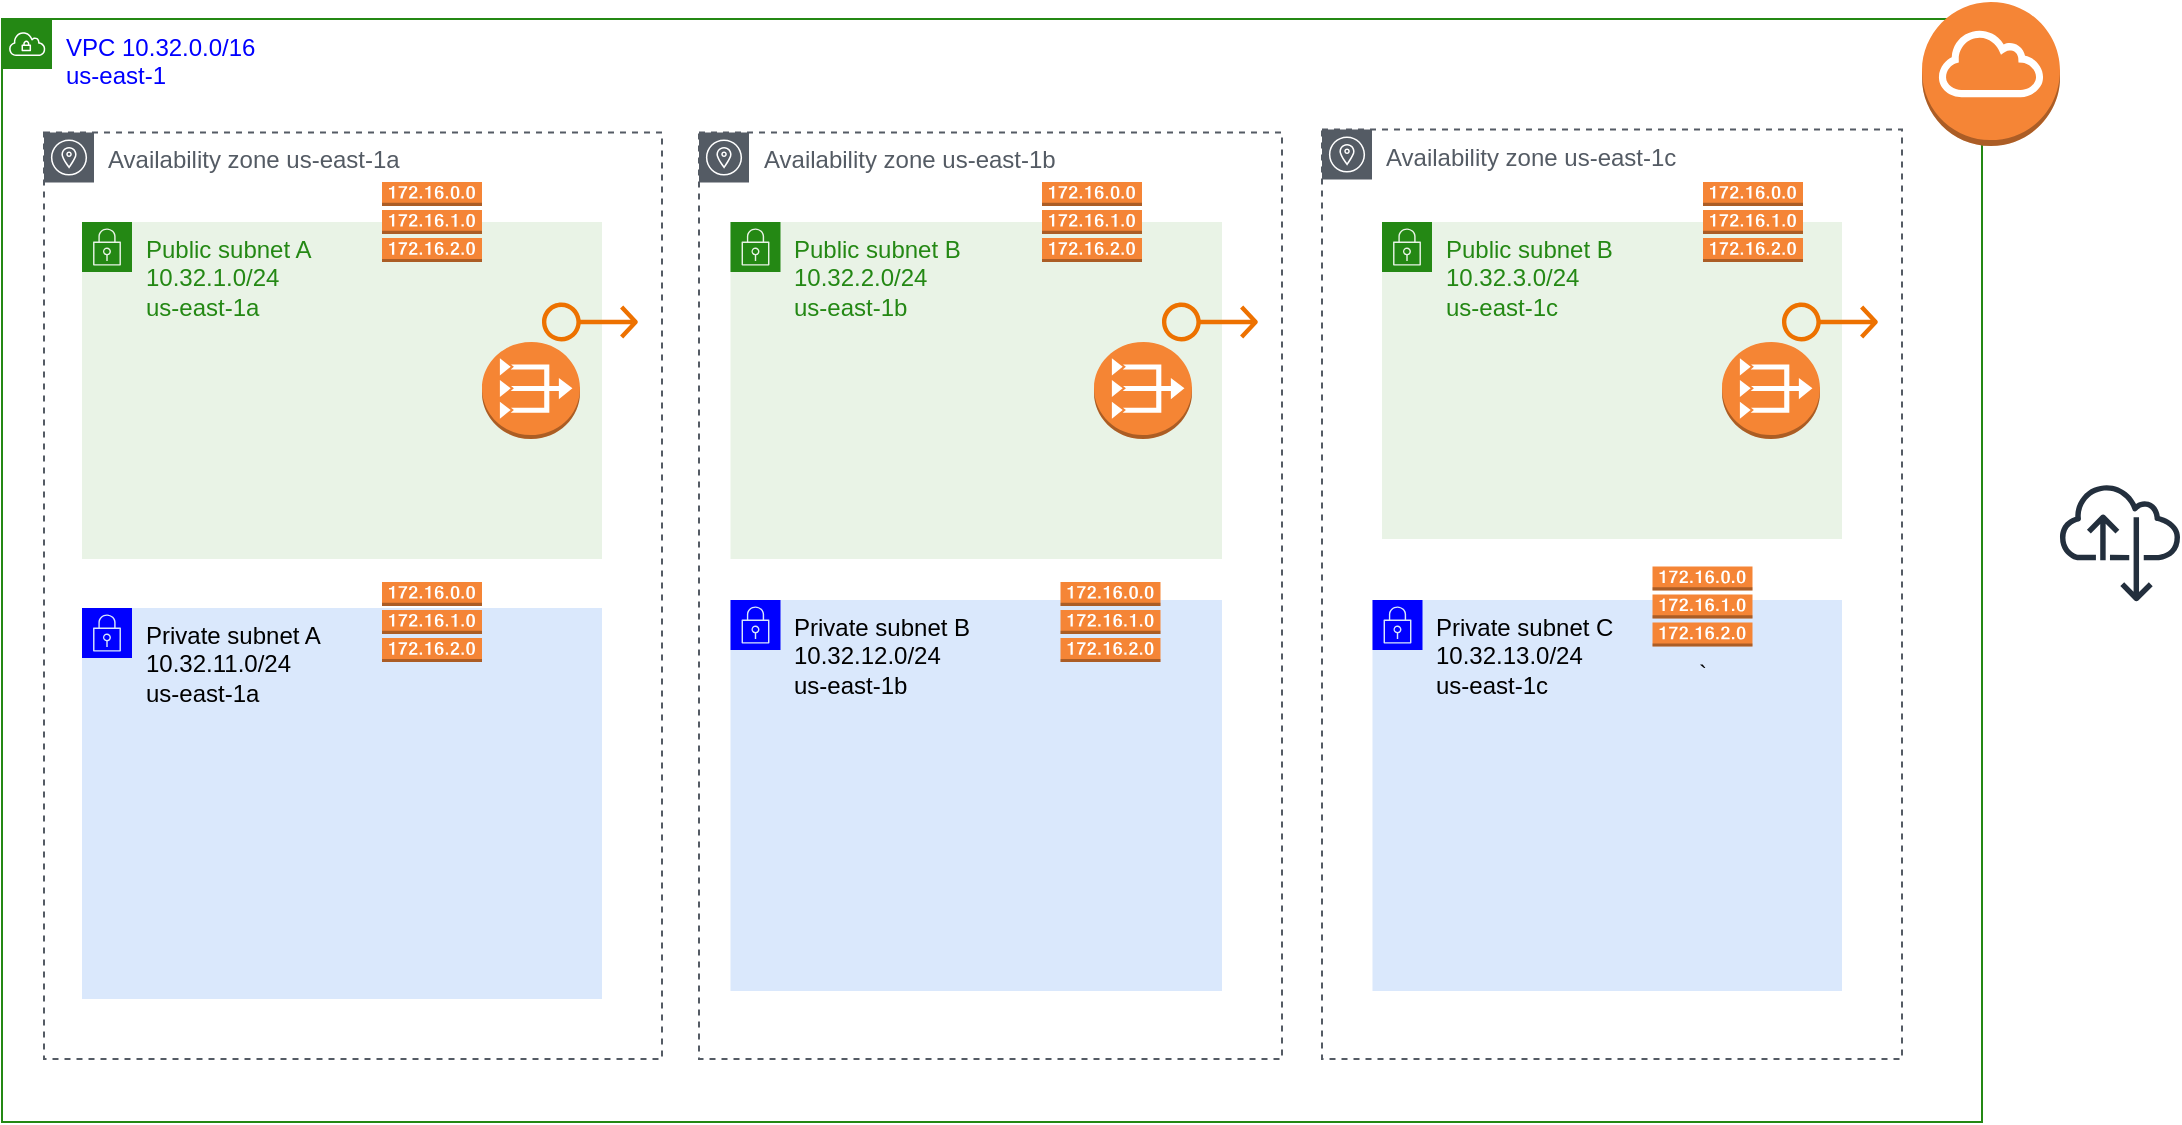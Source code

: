 <mxfile version="22.0.8" type="github">
  <diagram id="Ht1M8jgEwFfnCIfOTk4-" name="Page-1">
    <mxGraphModel dx="1604" dy="1660" grid="1" gridSize="10" guides="1" tooltips="1" connect="1" arrows="1" fold="1" page="1" pageScale="1" pageWidth="1169" pageHeight="827" math="0" shadow="0">
      <root>
        <mxCell id="0" />
        <mxCell id="1" parent="0" />
        <mxCell id="trIx7C1fxaMWtldnHz-Z-1" value="&lt;font color=&quot;#0000ff&quot;&gt;VPC 10.32.0.0/16&lt;br&gt;us-east-1&lt;br&gt;&lt;/font&gt;" style="points=[[0,0],[0.25,0],[0.5,0],[0.75,0],[1,0],[1,0.25],[1,0.5],[1,0.75],[1,1],[0.75,1],[0.5,1],[0.25,1],[0,1],[0,0.75],[0,0.5],[0,0.25]];outlineConnect=0;gradientColor=none;html=1;whiteSpace=wrap;fontSize=12;fontStyle=0;container=1;pointerEvents=0;collapsible=0;recursiveResize=0;shape=mxgraph.aws4.group;grIcon=mxgraph.aws4.group_vpc;strokeColor=#248814;fillColor=none;verticalAlign=top;align=left;spacingLeft=30;fontColor=#AAB7B8;dashed=0;" vertex="1" parent="1">
          <mxGeometry x="40" y="-801.5" width="990" height="551.5" as="geometry" />
        </mxCell>
        <mxCell id="trIx7C1fxaMWtldnHz-Z-2" value="Availability zone us-east-1a" style="sketch=0;outlineConnect=0;gradientColor=none;html=1;whiteSpace=wrap;fontSize=12;fontStyle=0;shape=mxgraph.aws4.group;grIcon=mxgraph.aws4.group_availability_zone;strokeColor=#545B64;fillColor=none;verticalAlign=top;align=left;spacingLeft=30;fontColor=#545B64;dashed=1;" vertex="1" parent="trIx7C1fxaMWtldnHz-Z-1">
          <mxGeometry x="21" y="56.75" width="309" height="463.25" as="geometry" />
        </mxCell>
        <mxCell id="trIx7C1fxaMWtldnHz-Z-3" value="Availability zone us-east-1b" style="sketch=0;outlineConnect=0;gradientColor=none;html=1;whiteSpace=wrap;fontSize=12;fontStyle=0;shape=mxgraph.aws4.group;grIcon=mxgraph.aws4.group_availability_zone;strokeColor=#545B64;fillColor=none;verticalAlign=top;align=left;spacingLeft=30;fontColor=#545B64;dashed=1;" vertex="1" parent="trIx7C1fxaMWtldnHz-Z-1">
          <mxGeometry x="348.5" y="56.75" width="291.5" height="463.25" as="geometry" />
        </mxCell>
        <mxCell id="trIx7C1fxaMWtldnHz-Z-6" value="Public subnet A&lt;br&gt;10.32.1.0/24&lt;br&gt;us-east-1a" style="points=[[0,0],[0.25,0],[0.5,0],[0.75,0],[1,0],[1,0.25],[1,0.5],[1,0.75],[1,1],[0.75,1],[0.5,1],[0.25,1],[0,1],[0,0.75],[0,0.5],[0,0.25]];outlineConnect=0;gradientColor=none;html=1;whiteSpace=wrap;fontSize=12;fontStyle=0;container=1;pointerEvents=0;collapsible=0;recursiveResize=0;shape=mxgraph.aws4.group;grIcon=mxgraph.aws4.group_security_group;grStroke=0;strokeColor=#248814;fillColor=#E9F3E6;verticalAlign=top;align=left;spacingLeft=30;fontColor=#248814;dashed=0;" vertex="1" parent="trIx7C1fxaMWtldnHz-Z-1">
          <mxGeometry x="40" y="101.5" width="260" height="168.5" as="geometry" />
        </mxCell>
        <mxCell id="trIx7C1fxaMWtldnHz-Z-20" value="" style="outlineConnect=0;dashed=0;verticalLabelPosition=bottom;verticalAlign=top;align=center;html=1;shape=mxgraph.aws3.route_table;fillColor=#F58536;gradientColor=none;" vertex="1" parent="trIx7C1fxaMWtldnHz-Z-6">
          <mxGeometry x="150" y="-20" width="50" height="40" as="geometry" />
        </mxCell>
        <mxCell id="trIx7C1fxaMWtldnHz-Z-8" value="Public subnet B&lt;br&gt;10.32.2.0/24&lt;br&gt;us-east-1b" style="points=[[0,0],[0.25,0],[0.5,0],[0.75,0],[1,0],[1,0.25],[1,0.5],[1,0.75],[1,1],[0.75,1],[0.5,1],[0.25,1],[0,1],[0,0.75],[0,0.5],[0,0.25]];outlineConnect=0;gradientColor=none;html=1;whiteSpace=wrap;fontSize=12;fontStyle=0;container=1;pointerEvents=0;collapsible=0;recursiveResize=0;shape=mxgraph.aws4.group;grIcon=mxgraph.aws4.group_security_group;grStroke=0;strokeColor=#248814;fillColor=#E9F3E6;verticalAlign=top;align=left;spacingLeft=30;fontColor=#248814;dashed=0;" vertex="1" parent="trIx7C1fxaMWtldnHz-Z-1">
          <mxGeometry x="364.25" y="101.5" width="245.75" height="168.5" as="geometry" />
        </mxCell>
        <mxCell id="trIx7C1fxaMWtldnHz-Z-24" value="" style="sketch=0;outlineConnect=0;fontColor=#232F3E;gradientColor=none;fillColor=#ED7100;strokeColor=none;dashed=0;verticalLabelPosition=bottom;verticalAlign=top;align=center;html=1;fontSize=12;fontStyle=0;aspect=fixed;pointerEvents=1;shape=mxgraph.aws4.elastic_ip_address;" vertex="1" parent="trIx7C1fxaMWtldnHz-Z-8">
          <mxGeometry x="215.75" y="40" width="48" height="20" as="geometry" />
        </mxCell>
        <mxCell id="trIx7C1fxaMWtldnHz-Z-15" value="" style="outlineConnect=0;dashed=0;verticalLabelPosition=bottom;verticalAlign=top;align=center;html=1;shape=mxgraph.aws3.vpc_nat_gateway;fillColor=#F58534;gradientColor=none;" vertex="1" parent="trIx7C1fxaMWtldnHz-Z-8">
          <mxGeometry x="181.75" y="60" width="49" height="48.5" as="geometry" />
        </mxCell>
        <mxCell id="trIx7C1fxaMWtldnHz-Z-21" value="" style="outlineConnect=0;dashed=0;verticalLabelPosition=bottom;verticalAlign=top;align=center;html=1;shape=mxgraph.aws3.route_table;fillColor=#F58536;gradientColor=none;" vertex="1" parent="trIx7C1fxaMWtldnHz-Z-8">
          <mxGeometry x="155.75" y="-20" width="50" height="40" as="geometry" />
        </mxCell>
        <mxCell id="trIx7C1fxaMWtldnHz-Z-9" value="Public subnet B&lt;br&gt;10.32.3.0/24&lt;br&gt;us-east-1c" style="points=[[0,0],[0.25,0],[0.5,0],[0.75,0],[1,0],[1,0.25],[1,0.5],[1,0.75],[1,1],[0.75,1],[0.5,1],[0.25,1],[0,1],[0,0.75],[0,0.5],[0,0.25]];outlineConnect=0;gradientColor=none;html=1;whiteSpace=wrap;fontSize=12;fontStyle=0;container=1;pointerEvents=0;collapsible=0;recursiveResize=0;shape=mxgraph.aws4.group;grIcon=mxgraph.aws4.group_security_group;grStroke=0;strokeColor=#248814;fillColor=#E9F3E6;verticalAlign=top;align=left;spacingLeft=30;fontColor=#248814;dashed=0;" vertex="1" parent="trIx7C1fxaMWtldnHz-Z-1">
          <mxGeometry x="690" y="101.5" width="230" height="158.5" as="geometry" />
        </mxCell>
        <mxCell id="trIx7C1fxaMWtldnHz-Z-19" value="" style="outlineConnect=0;dashed=0;verticalLabelPosition=bottom;verticalAlign=top;align=center;html=1;shape=mxgraph.aws3.route_table;fillColor=#F58536;gradientColor=none;" vertex="1" parent="trIx7C1fxaMWtldnHz-Z-9">
          <mxGeometry x="160.5" y="-20" width="50" height="40" as="geometry" />
        </mxCell>
        <mxCell id="trIx7C1fxaMWtldnHz-Z-10" value="Private subnet A&lt;br&gt;10.32.11.0/24&lt;br&gt;us-east-1a" style="points=[[0,0],[0.25,0],[0.5,0],[0.75,0],[1,0],[1,0.25],[1,0.5],[1,0.75],[1,1],[0.75,1],[0.5,1],[0.25,1],[0,1],[0,0.75],[0,0.5],[0,0.25]];outlineConnect=0;html=1;whiteSpace=wrap;fontSize=12;fontStyle=0;container=1;pointerEvents=0;collapsible=0;recursiveResize=0;shape=mxgraph.aws4.group;grIcon=mxgraph.aws4.group_security_group;grStroke=0;strokeColor=#0000FF;fillColor=#dae8fc;verticalAlign=top;align=left;spacingLeft=30;dashed=0;" vertex="1" parent="trIx7C1fxaMWtldnHz-Z-1">
          <mxGeometry x="40" y="294.5" width="260" height="195.5" as="geometry" />
        </mxCell>
        <mxCell id="trIx7C1fxaMWtldnHz-Z-11" value="Private subnet B&lt;br&gt;10.32.12.0/24&lt;br&gt;us-east-1b" style="points=[[0,0],[0.25,0],[0.5,0],[0.75,0],[1,0],[1,0.25],[1,0.5],[1,0.75],[1,1],[0.75,1],[0.5,1],[0.25,1],[0,1],[0,0.75],[0,0.5],[0,0.25]];outlineConnect=0;html=1;whiteSpace=wrap;fontSize=12;fontStyle=0;container=1;pointerEvents=0;collapsible=0;recursiveResize=0;shape=mxgraph.aws4.group;grIcon=mxgraph.aws4.group_security_group;grStroke=0;strokeColor=#0000FF;fillColor=#dae8fc;verticalAlign=top;align=left;spacingLeft=30;dashed=0;" vertex="1" parent="trIx7C1fxaMWtldnHz-Z-1">
          <mxGeometry x="364.25" y="290.5" width="245.75" height="195.5" as="geometry" />
        </mxCell>
        <mxCell id="trIx7C1fxaMWtldnHz-Z-17" value="" style="outlineConnect=0;dashed=0;verticalLabelPosition=bottom;verticalAlign=top;align=center;html=1;shape=mxgraph.aws3.route_table;fillColor=#F58536;gradientColor=none;" vertex="1" parent="trIx7C1fxaMWtldnHz-Z-11">
          <mxGeometry x="165" y="-9" width="50" height="40" as="geometry" />
        </mxCell>
        <mxCell id="trIx7C1fxaMWtldnHz-Z-13" value="" style="outlineConnect=0;dashed=0;verticalLabelPosition=bottom;verticalAlign=top;align=center;html=1;shape=mxgraph.aws3.route_table;fillColor=#F58536;gradientColor=none;" vertex="1" parent="trIx7C1fxaMWtldnHz-Z-1">
          <mxGeometry x="190" y="281.5" width="50" height="40" as="geometry" />
        </mxCell>
        <mxCell id="trIx7C1fxaMWtldnHz-Z-14" value="" style="outlineConnect=0;dashed=0;verticalLabelPosition=bottom;verticalAlign=top;align=center;html=1;shape=mxgraph.aws3.vpc_nat_gateway;fillColor=#F58534;gradientColor=none;" vertex="1" parent="trIx7C1fxaMWtldnHz-Z-1">
          <mxGeometry x="240" y="161.5" width="49" height="48.5" as="geometry" />
        </mxCell>
        <mxCell id="trIx7C1fxaMWtldnHz-Z-22" value="" style="sketch=0;outlineConnect=0;fontColor=#232F3E;gradientColor=none;fillColor=#ED7100;strokeColor=none;dashed=0;verticalLabelPosition=bottom;verticalAlign=top;align=center;html=1;fontSize=12;fontStyle=0;aspect=fixed;pointerEvents=1;shape=mxgraph.aws4.elastic_ip_address;" vertex="1" parent="trIx7C1fxaMWtldnHz-Z-1">
          <mxGeometry x="270" y="141.5" width="48" height="20" as="geometry" />
        </mxCell>
        <mxCell id="trIx7C1fxaMWtldnHz-Z-25" value="" style="sketch=0;outlineConnect=0;fontColor=#232F3E;gradientColor=none;fillColor=#ED7100;strokeColor=none;dashed=0;verticalLabelPosition=bottom;verticalAlign=top;align=center;html=1;fontSize=12;fontStyle=0;aspect=fixed;pointerEvents=1;shape=mxgraph.aws4.elastic_ip_address;" vertex="1" parent="trIx7C1fxaMWtldnHz-Z-1">
          <mxGeometry x="890" y="141.5" width="48" height="20" as="geometry" />
        </mxCell>
        <mxCell id="trIx7C1fxaMWtldnHz-Z-4" value="Availability zone us-east-1c" style="sketch=0;outlineConnect=0;gradientColor=none;html=1;whiteSpace=wrap;fontSize=12;fontStyle=0;shape=mxgraph.aws4.group;grIcon=mxgraph.aws4.group_availability_zone;strokeColor=#545B64;fillColor=none;verticalAlign=top;align=left;spacingLeft=30;fontColor=#545B64;dashed=1;" vertex="1" parent="trIx7C1fxaMWtldnHz-Z-1">
          <mxGeometry x="660" y="55.25" width="290" height="464.75" as="geometry" />
        </mxCell>
        <mxCell id="trIx7C1fxaMWtldnHz-Z-16" value="" style="outlineConnect=0;dashed=0;verticalLabelPosition=bottom;verticalAlign=top;align=center;html=1;shape=mxgraph.aws3.vpc_nat_gateway;fillColor=#F58534;gradientColor=none;" vertex="1" parent="trIx7C1fxaMWtldnHz-Z-1">
          <mxGeometry x="860" y="161.5" width="49" height="48.5" as="geometry" />
        </mxCell>
        <mxCell id="trIx7C1fxaMWtldnHz-Z-12" value="Private subnet C&lt;br&gt;10.32.13.0/24&lt;br&gt;us-east-1c" style="points=[[0,0],[0.25,0],[0.5,0],[0.75,0],[1,0],[1,0.25],[1,0.5],[1,0.75],[1,1],[0.75,1],[0.5,1],[0.25,1],[0,1],[0,0.75],[0,0.5],[0,0.25]];outlineConnect=0;html=1;whiteSpace=wrap;fontSize=12;fontStyle=0;container=1;pointerEvents=0;collapsible=0;recursiveResize=0;shape=mxgraph.aws4.group;grIcon=mxgraph.aws4.group_security_group;grStroke=0;strokeColor=#0000FF;fillColor=#dae8fc;verticalAlign=top;align=left;spacingLeft=30;dashed=0;" vertex="1" parent="trIx7C1fxaMWtldnHz-Z-1">
          <mxGeometry x="685.25" y="290.5" width="234.75" height="195.5" as="geometry" />
        </mxCell>
        <mxCell id="trIx7C1fxaMWtldnHz-Z-18" value="`" style="outlineConnect=0;dashed=0;verticalLabelPosition=bottom;verticalAlign=top;align=center;html=1;shape=mxgraph.aws3.route_table;fillColor=#F58536;gradientColor=none;" vertex="1" parent="trIx7C1fxaMWtldnHz-Z-12">
          <mxGeometry x="140" y="-16.75" width="50" height="40" as="geometry" />
        </mxCell>
        <mxCell id="trIx7C1fxaMWtldnHz-Z-26" value="" style="outlineConnect=0;dashed=0;verticalLabelPosition=bottom;verticalAlign=top;align=center;html=1;shape=mxgraph.aws3.internet_gateway;fillColor=#F58536;gradientColor=none;" vertex="1" parent="1">
          <mxGeometry x="1000" y="-810" width="69" height="72" as="geometry" />
        </mxCell>
        <mxCell id="wVeLMUc-FfvlE32uKDVn-6" value="" style="sketch=0;outlineConnect=0;fontColor=#232F3E;gradientColor=none;fillColor=#232F3D;strokeColor=none;dashed=0;verticalLabelPosition=bottom;verticalAlign=top;align=center;html=1;fontSize=12;fontStyle=0;aspect=fixed;pointerEvents=1;shape=mxgraph.aws4.internet_alt22;" vertex="1" parent="1">
          <mxGeometry x="1069" y="-570" width="60" height="60" as="geometry" />
        </mxCell>
      </root>
    </mxGraphModel>
  </diagram>
</mxfile>
